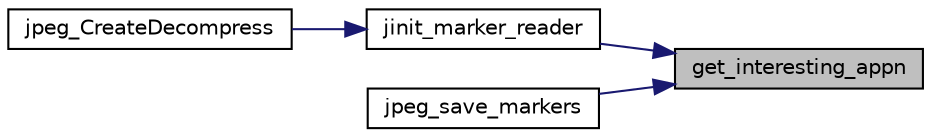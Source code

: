 digraph "get_interesting_appn"
{
 // LATEX_PDF_SIZE
  bgcolor="transparent";
  edge [fontname="Helvetica",fontsize="10",labelfontname="Helvetica",labelfontsize="10"];
  node [fontname="Helvetica",fontsize="10",shape=record];
  rankdir="RL";
  Node44 [label="get_interesting_appn",height=0.2,width=0.4,color="black", fillcolor="grey75", style="filled", fontcolor="black",tooltip=" "];
  Node44 -> Node45 [dir="back",color="midnightblue",fontsize="10",style="solid"];
  Node45 [label="jinit_marker_reader",height=0.2,width=0.4,color="black",URL="$jdmarker_8c.html#a8fa54cb03525a09cd2a6121496895072",tooltip=" "];
  Node45 -> Node46 [dir="back",color="midnightblue",fontsize="10",style="solid"];
  Node46 [label="jpeg_CreateDecompress",height=0.2,width=0.4,color="black",URL="$jdapimin_8c.html#a02b5c7eb58970a07cae85ffdcda9085d",tooltip=" "];
  Node44 -> Node47 [dir="back",color="midnightblue",fontsize="10",style="solid"];
  Node47 [label="jpeg_save_markers",height=0.2,width=0.4,color="black",URL="$jdmarker_8c.html#a5bb5f27bfd0bab5538de0aec18d2273a",tooltip=" "];
}
